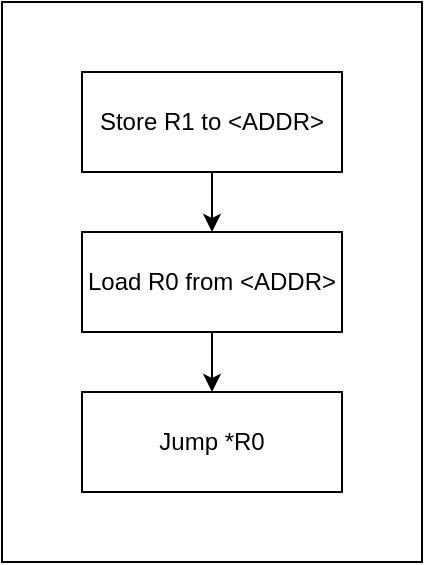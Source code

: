<mxfile>
    <diagram id="58SO3tEJWvLtK6XkHxIX" name="Page-1">
        <mxGraphModel dx="1315" dy="1118" grid="1" gridSize="10" guides="1" tooltips="1" connect="1" arrows="1" fold="1" page="1" pageScale="1" pageWidth="850" pageHeight="1100" math="0" shadow="0">
            <root>
                <mxCell id="0"/>
                <mxCell id="1" parent="0"/>
                <mxCell id="439" value="" style="rounded=0;whiteSpace=wrap;html=1;" vertex="1" parent="1">
                    <mxGeometry x="260" y="325" width="210" height="280" as="geometry"/>
                </mxCell>
                <mxCell id="436" style="edgeStyle=none;html=1;exitX=0.5;exitY=1;exitDx=0;exitDy=0;entryX=0.5;entryY=0;entryDx=0;entryDy=0;" edge="1" parent="1" source="434" target="435">
                    <mxGeometry relative="1" as="geometry"/>
                </mxCell>
                <mxCell id="434" value="Store R1 to &amp;lt;ADDR&amp;gt;" style="rounded=0;whiteSpace=wrap;html=1;" vertex="1" parent="1">
                    <mxGeometry x="300" y="360" width="130" height="50" as="geometry"/>
                </mxCell>
                <mxCell id="438" style="edgeStyle=none;html=1;exitX=0.5;exitY=1;exitDx=0;exitDy=0;entryX=0.5;entryY=0;entryDx=0;entryDy=0;" edge="1" parent="1" source="435" target="437">
                    <mxGeometry relative="1" as="geometry"/>
                </mxCell>
                <mxCell id="435" value="Load R0 from &amp;lt;ADDR&amp;gt;" style="rounded=0;whiteSpace=wrap;html=1;" vertex="1" parent="1">
                    <mxGeometry x="300" y="440" width="130" height="50" as="geometry"/>
                </mxCell>
                <mxCell id="437" value="Jump *R0" style="rounded=0;whiteSpace=wrap;html=1;" vertex="1" parent="1">
                    <mxGeometry x="300" y="520" width="130" height="50" as="geometry"/>
                </mxCell>
            </root>
        </mxGraphModel>
    </diagram>
</mxfile>